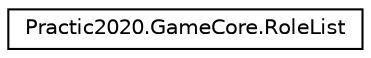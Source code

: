 digraph "Иерархия классов. Графический вид."
{
 // LATEX_PDF_SIZE
  edge [fontname="Helvetica",fontsize="10",labelfontname="Helvetica",labelfontsize="10"];
  node [fontname="Helvetica",fontsize="10",shape=record];
  rankdir="LR";
  Node0 [label="Practic2020.GameCore.RoleList",height=0.2,width=0.4,color="black", fillcolor="white", style="filled",URL="$class_practic2020_1_1_game_core_1_1_role_list.html",tooltip="Контейнер для зранение и удобного доступ ко всем счётчиком ролей в игрк."];
}
